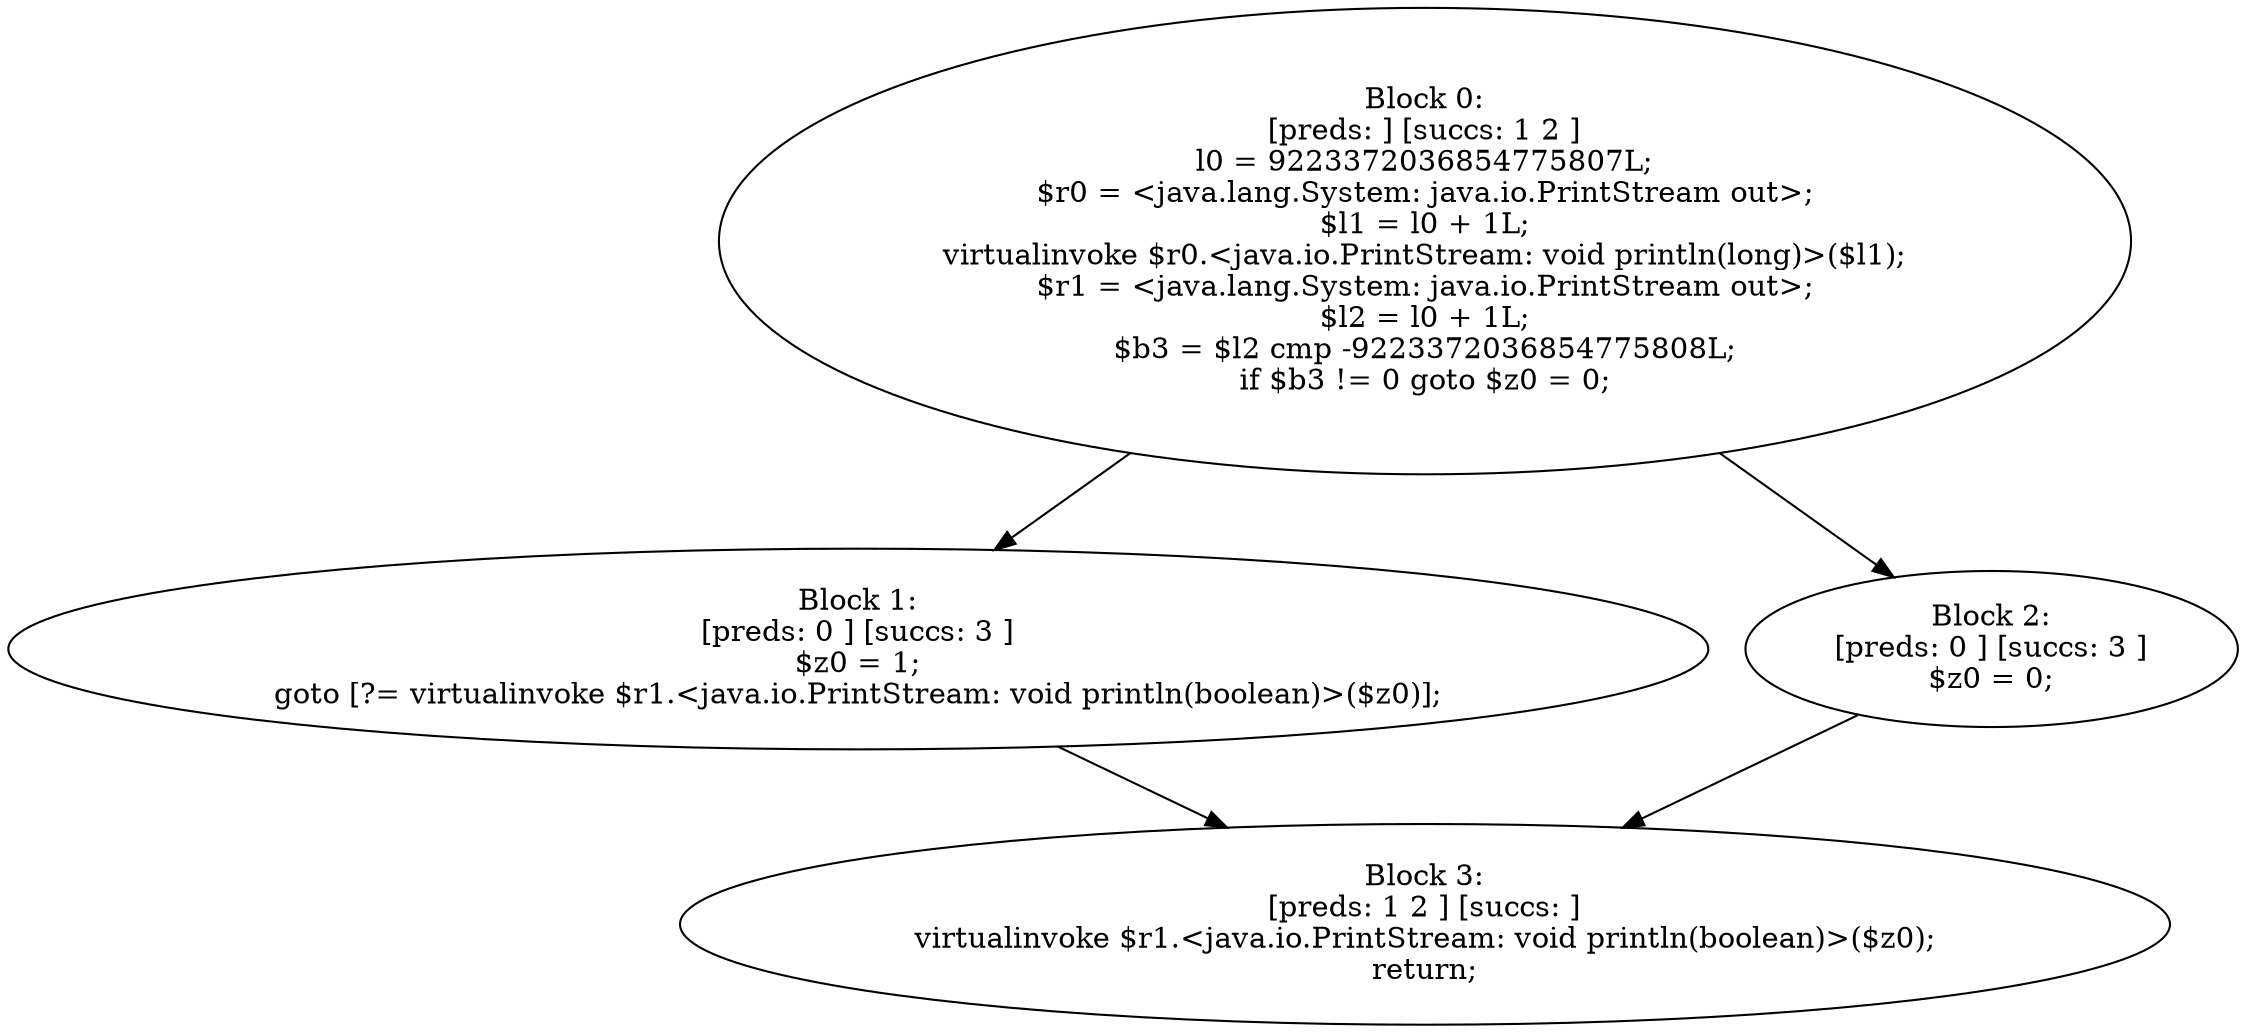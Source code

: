 digraph "unitGraph" {
    "Block 0:
[preds: ] [succs: 1 2 ]
l0 = 9223372036854775807L;
$r0 = <java.lang.System: java.io.PrintStream out>;
$l1 = l0 + 1L;
virtualinvoke $r0.<java.io.PrintStream: void println(long)>($l1);
$r1 = <java.lang.System: java.io.PrintStream out>;
$l2 = l0 + 1L;
$b3 = $l2 cmp -9223372036854775808L;
if $b3 != 0 goto $z0 = 0;
"
    "Block 1:
[preds: 0 ] [succs: 3 ]
$z0 = 1;
goto [?= virtualinvoke $r1.<java.io.PrintStream: void println(boolean)>($z0)];
"
    "Block 2:
[preds: 0 ] [succs: 3 ]
$z0 = 0;
"
    "Block 3:
[preds: 1 2 ] [succs: ]
virtualinvoke $r1.<java.io.PrintStream: void println(boolean)>($z0);
return;
"
    "Block 0:
[preds: ] [succs: 1 2 ]
l0 = 9223372036854775807L;
$r0 = <java.lang.System: java.io.PrintStream out>;
$l1 = l0 + 1L;
virtualinvoke $r0.<java.io.PrintStream: void println(long)>($l1);
$r1 = <java.lang.System: java.io.PrintStream out>;
$l2 = l0 + 1L;
$b3 = $l2 cmp -9223372036854775808L;
if $b3 != 0 goto $z0 = 0;
"->"Block 1:
[preds: 0 ] [succs: 3 ]
$z0 = 1;
goto [?= virtualinvoke $r1.<java.io.PrintStream: void println(boolean)>($z0)];
";
    "Block 0:
[preds: ] [succs: 1 2 ]
l0 = 9223372036854775807L;
$r0 = <java.lang.System: java.io.PrintStream out>;
$l1 = l0 + 1L;
virtualinvoke $r0.<java.io.PrintStream: void println(long)>($l1);
$r1 = <java.lang.System: java.io.PrintStream out>;
$l2 = l0 + 1L;
$b3 = $l2 cmp -9223372036854775808L;
if $b3 != 0 goto $z0 = 0;
"->"Block 2:
[preds: 0 ] [succs: 3 ]
$z0 = 0;
";
    "Block 1:
[preds: 0 ] [succs: 3 ]
$z0 = 1;
goto [?= virtualinvoke $r1.<java.io.PrintStream: void println(boolean)>($z0)];
"->"Block 3:
[preds: 1 2 ] [succs: ]
virtualinvoke $r1.<java.io.PrintStream: void println(boolean)>($z0);
return;
";
    "Block 2:
[preds: 0 ] [succs: 3 ]
$z0 = 0;
"->"Block 3:
[preds: 1 2 ] [succs: ]
virtualinvoke $r1.<java.io.PrintStream: void println(boolean)>($z0);
return;
";
}
